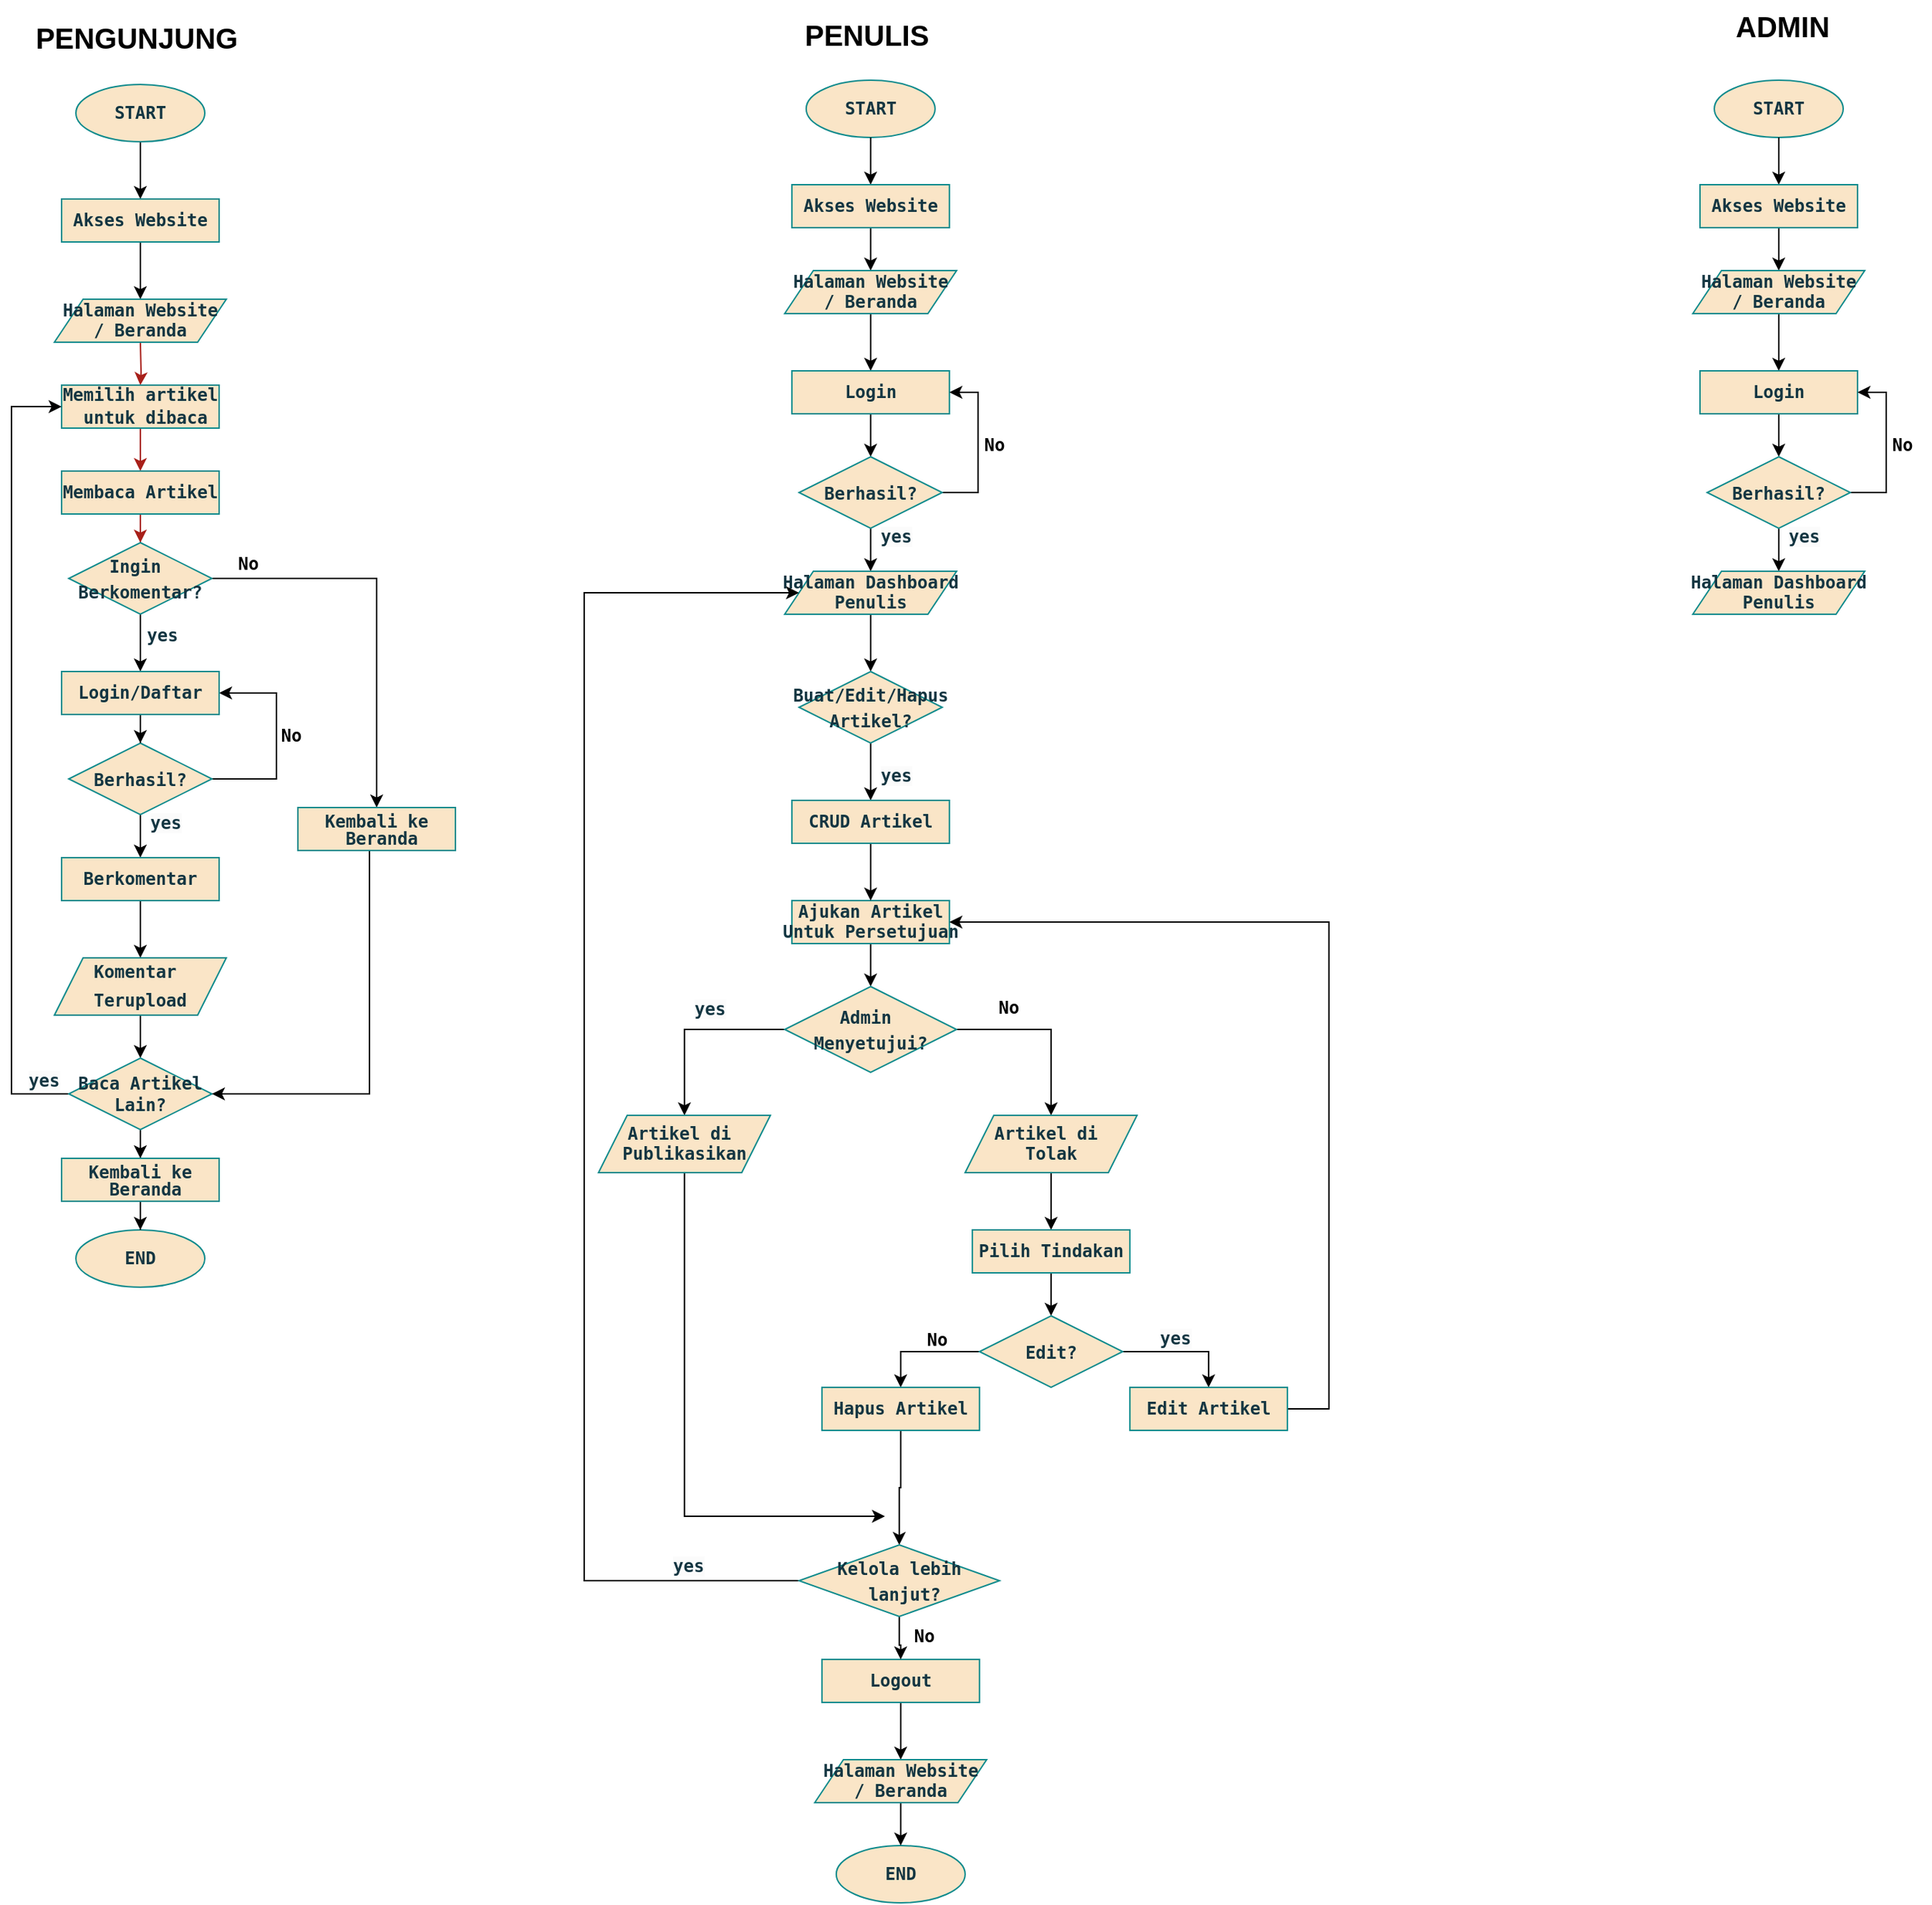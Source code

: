 <mxfile version="26.0.4">
  <diagram name="Page-1" id="eWWWpH5on5edJ62G0c14">
    <mxGraphModel dx="1776" dy="1107" grid="1" gridSize="10" guides="1" tooltips="1" connect="1" arrows="1" fold="1" page="1" pageScale="1" pageWidth="850" pageHeight="1100" math="0" shadow="0">
      <root>
        <mxCell id="0" />
        <mxCell id="1" parent="0" />
        <mxCell id="gGqT2XXP1atRA9AdMmcA-7" value="" style="edgeStyle=orthogonalEdgeStyle;rounded=0;orthogonalLoop=1;jettySize=auto;html=1;" edge="1" parent="1" source="pvTX2jdTMcVyU1b2pJgX-1" target="gGqT2XXP1atRA9AdMmcA-6">
          <mxGeometry relative="1" as="geometry" />
        </mxCell>
        <mxCell id="pvTX2jdTMcVyU1b2pJgX-1" value="&lt;pre&gt;START&lt;/pre&gt;" style="ellipse;whiteSpace=wrap;html=1;labelBackgroundColor=none;fillColor=#FAE5C7;strokeColor=#0F8B8D;fontColor=#143642;fontStyle=1" parent="1" vertex="1">
          <mxGeometry x="85" y="70" width="90" height="40" as="geometry" />
        </mxCell>
        <mxCell id="pvTX2jdTMcVyU1b2pJgX-5" value="" style="edgeStyle=orthogonalEdgeStyle;rounded=0;orthogonalLoop=1;jettySize=auto;html=1;labelBackgroundColor=none;strokeColor=#A8201A;fontColor=default;fontStyle=1" parent="1" target="pvTX2jdTMcVyU1b2pJgX-4" edge="1">
          <mxGeometry relative="1" as="geometry">
            <mxPoint x="130" y="250" as="sourcePoint" />
          </mxGeometry>
        </mxCell>
        <mxCell id="pvTX2jdTMcVyU1b2pJgX-9" value="" style="edgeStyle=orthogonalEdgeStyle;rounded=0;orthogonalLoop=1;jettySize=auto;html=1;strokeColor=#A8201A;fontColor=default;fillColor=#FAE5C7;labelBackgroundColor=none;fontStyle=1" parent="1" source="pvTX2jdTMcVyU1b2pJgX-4" target="pvTX2jdTMcVyU1b2pJgX-8" edge="1">
          <mxGeometry relative="1" as="geometry" />
        </mxCell>
        <mxCell id="pvTX2jdTMcVyU1b2pJgX-4" value="&lt;pre style=&quot;line-height: 30%;&quot;&gt;Memilih artikel&lt;/pre&gt;&lt;pre style=&quot;line-height: 30%;&quot;&gt; untuk dibaca&lt;/pre&gt;" style="whiteSpace=wrap;html=1;labelBackgroundColor=none;fillColor=#FAE5C7;strokeColor=#0F8B8D;fontColor=#143642;fontStyle=1" parent="1" vertex="1">
          <mxGeometry x="75" y="280" width="110" height="30" as="geometry" />
        </mxCell>
        <mxCell id="pvTX2jdTMcVyU1b2pJgX-15" value="" style="edgeStyle=orthogonalEdgeStyle;rounded=0;orthogonalLoop=1;jettySize=auto;html=1;strokeColor=#A8201A;fontColor=default;fillColor=#FAE5C7;labelBackgroundColor=none;fontStyle=1" parent="1" source="pvTX2jdTMcVyU1b2pJgX-8" target="pvTX2jdTMcVyU1b2pJgX-14" edge="1">
          <mxGeometry relative="1" as="geometry" />
        </mxCell>
        <mxCell id="pvTX2jdTMcVyU1b2pJgX-8" value="&lt;pre&gt;Membaca Artikel&lt;/pre&gt;" style="whiteSpace=wrap;html=1;fillColor=#FAE5C7;strokeColor=#0F8B8D;fontColor=#143642;labelBackgroundColor=none;fontStyle=1" parent="1" vertex="1">
          <mxGeometry x="75" y="340" width="110" height="30" as="geometry" />
        </mxCell>
        <mxCell id="gGqT2XXP1atRA9AdMmcA-14" value="" style="edgeStyle=orthogonalEdgeStyle;rounded=0;orthogonalLoop=1;jettySize=auto;html=1;" edge="1" parent="1" source="pvTX2jdTMcVyU1b2pJgX-14" target="gGqT2XXP1atRA9AdMmcA-13">
          <mxGeometry relative="1" as="geometry" />
        </mxCell>
        <mxCell id="gGqT2XXP1atRA9AdMmcA-17" value="" style="edgeStyle=orthogonalEdgeStyle;rounded=0;orthogonalLoop=1;jettySize=auto;html=1;entryX=0.5;entryY=0;entryDx=0;entryDy=0;" edge="1" parent="1" source="pvTX2jdTMcVyU1b2pJgX-14" target="gGqT2XXP1atRA9AdMmcA-44">
          <mxGeometry relative="1" as="geometry">
            <mxPoint x="290" y="570" as="targetPoint" />
          </mxGeometry>
        </mxCell>
        <mxCell id="pvTX2jdTMcVyU1b2pJgX-14" value="&lt;pre style=&quot;line-height: 50%;&quot;&gt;Ingin &lt;/pre&gt;&lt;pre style=&quot;line-height: 50%;&quot;&gt;Berkomentar?&lt;/pre&gt;" style="rhombus;whiteSpace=wrap;html=1;fillColor=#FAE5C7;strokeColor=#0F8B8D;fontColor=#143642;labelBackgroundColor=none;fontStyle=1" parent="1" vertex="1">
          <mxGeometry x="80" y="390" width="100" height="50" as="geometry" />
        </mxCell>
        <mxCell id="pvTX2jdTMcVyU1b2pJgX-18" value="&lt;pre&gt;yes&lt;/pre&gt;" style="text;html=1;align=center;verticalAlign=middle;resizable=0;points=[];autosize=1;strokeColor=none;fillColor=none;fontColor=#143642;labelBackgroundColor=none;fontStyle=1" parent="1" vertex="1">
          <mxGeometry x="125" y="430" width="40" height="50" as="geometry" />
        </mxCell>
        <mxCell id="gGqT2XXP1atRA9AdMmcA-21" value="" style="edgeStyle=orthogonalEdgeStyle;rounded=0;orthogonalLoop=1;jettySize=auto;html=1;entryX=0.5;entryY=0;entryDx=0;entryDy=0;" edge="1" parent="1" source="gGqT2XXP1atRA9AdMmcA-4" target="gGqT2XXP1atRA9AdMmcA-22">
          <mxGeometry relative="1" as="geometry">
            <mxPoint x="130" y="610" as="targetPoint" />
          </mxGeometry>
        </mxCell>
        <mxCell id="gGqT2XXP1atRA9AdMmcA-24" value="" style="edgeStyle=orthogonalEdgeStyle;rounded=0;orthogonalLoop=1;jettySize=auto;html=1;entryX=1;entryY=0.5;entryDx=0;entryDy=0;" edge="1" parent="1" source="gGqT2XXP1atRA9AdMmcA-4" target="gGqT2XXP1atRA9AdMmcA-13">
          <mxGeometry relative="1" as="geometry">
            <mxPoint x="235" y="555" as="targetPoint" />
            <Array as="points">
              <mxPoint x="225" y="555" />
              <mxPoint x="225" y="495" />
            </Array>
          </mxGeometry>
        </mxCell>
        <mxCell id="gGqT2XXP1atRA9AdMmcA-4" value="&lt;pre style=&quot;line-height: 50%;&quot;&gt;Berhasil?&lt;/pre&gt;" style="rhombus;whiteSpace=wrap;html=1;fillColor=#FAE5C7;strokeColor=#0F8B8D;fontColor=#143642;labelBackgroundColor=none;fontStyle=1" vertex="1" parent="1">
          <mxGeometry x="80" y="530" width="100" height="50" as="geometry" />
        </mxCell>
        <mxCell id="gGqT2XXP1atRA9AdMmcA-11" value="" style="edgeStyle=orthogonalEdgeStyle;rounded=0;orthogonalLoop=1;jettySize=auto;html=1;" edge="1" parent="1" source="gGqT2XXP1atRA9AdMmcA-6" target="gGqT2XXP1atRA9AdMmcA-10">
          <mxGeometry relative="1" as="geometry" />
        </mxCell>
        <mxCell id="gGqT2XXP1atRA9AdMmcA-6" value="&lt;pre&gt;Akses Website&lt;/pre&gt;" style="whiteSpace=wrap;html=1;labelBackgroundColor=none;fillColor=#FAE5C7;strokeColor=#0F8B8D;fontColor=#143642;fontStyle=1" vertex="1" parent="1">
          <mxGeometry x="75" y="150" width="110" height="30" as="geometry" />
        </mxCell>
        <mxCell id="gGqT2XXP1atRA9AdMmcA-10" value="&lt;pre style=&quot;line-height: 10%;&quot;&gt;Halaman Website&lt;/pre&gt;&lt;pre style=&quot;line-height: 10%;&quot;&gt;/ Beranda&lt;/pre&gt;" style="shape=parallelogram;perimeter=parallelogramPerimeter;whiteSpace=wrap;html=1;fixedSize=1;fillColor=#FAE5C7;strokeColor=#0F8B8D;fontColor=#143642;labelBackgroundColor=none;fontStyle=1;" vertex="1" parent="1">
          <mxGeometry x="70" y="220" width="120" height="30" as="geometry" />
        </mxCell>
        <mxCell id="gGqT2XXP1atRA9AdMmcA-15" value="" style="edgeStyle=orthogonalEdgeStyle;rounded=0;orthogonalLoop=1;jettySize=auto;html=1;" edge="1" parent="1" source="gGqT2XXP1atRA9AdMmcA-13" target="gGqT2XXP1atRA9AdMmcA-4">
          <mxGeometry relative="1" as="geometry" />
        </mxCell>
        <mxCell id="gGqT2XXP1atRA9AdMmcA-13" value="&lt;pre&gt;Login/Daftar&lt;/pre&gt;" style="whiteSpace=wrap;html=1;fillColor=#FAE5C7;strokeColor=#0F8B8D;fontColor=#143642;labelBackgroundColor=none;fontStyle=1" vertex="1" parent="1">
          <mxGeometry x="75" y="480" width="110" height="30" as="geometry" />
        </mxCell>
        <mxCell id="gGqT2XXP1atRA9AdMmcA-18" value="&lt;pre&gt;&lt;b&gt;No&lt;/b&gt;&lt;/pre&gt;" style="text;html=1;align=center;verticalAlign=middle;resizable=0;points=[];autosize=1;strokeColor=none;fillColor=none;" vertex="1" parent="1">
          <mxGeometry x="185" y="380" width="40" height="50" as="geometry" />
        </mxCell>
        <mxCell id="gGqT2XXP1atRA9AdMmcA-28" value="" style="edgeStyle=orthogonalEdgeStyle;rounded=0;orthogonalLoop=1;jettySize=auto;html=1;" edge="1" parent="1" source="gGqT2XXP1atRA9AdMmcA-22" target="gGqT2XXP1atRA9AdMmcA-27">
          <mxGeometry relative="1" as="geometry" />
        </mxCell>
        <mxCell id="gGqT2XXP1atRA9AdMmcA-22" value="&lt;pre&gt;Berkomentar&lt;/pre&gt;" style="whiteSpace=wrap;html=1;fillColor=#FAE5C7;strokeColor=#0F8B8D;fontColor=#143642;labelBackgroundColor=none;fontStyle=1" vertex="1" parent="1">
          <mxGeometry x="75" y="610" width="110" height="30" as="geometry" />
        </mxCell>
        <mxCell id="gGqT2XXP1atRA9AdMmcA-25" value="&lt;pre&gt;&lt;b&gt;No&lt;/b&gt;&lt;/pre&gt;" style="text;html=1;align=center;verticalAlign=middle;resizable=0;points=[];autosize=1;strokeColor=none;fillColor=none;" vertex="1" parent="1">
          <mxGeometry x="215" y="500" width="40" height="50" as="geometry" />
        </mxCell>
        <mxCell id="gGqT2XXP1atRA9AdMmcA-26" value="&lt;pre style=&quot;forced-color-adjust: none; color: rgb(20, 54, 66); font-size: 12px; font-style: normal; font-variant-ligatures: normal; font-variant-caps: normal; font-weight: 700; letter-spacing: normal; orphans: 2; text-align: center; text-indent: 0px; text-transform: none; widows: 2; word-spacing: 0px; -webkit-text-stroke-width: 0px; background-color: rgb(251, 251, 251); text-decoration-thickness: initial; text-decoration-style: initial; text-decoration-color: initial;&quot;&gt;yes&lt;/pre&gt;" style="text;whiteSpace=wrap;html=1;" vertex="1" parent="1">
          <mxGeometry x="135" y="560" width="50" height="60" as="geometry" />
        </mxCell>
        <mxCell id="gGqT2XXP1atRA9AdMmcA-30" value="" style="edgeStyle=orthogonalEdgeStyle;rounded=0;orthogonalLoop=1;jettySize=auto;html=1;" edge="1" parent="1" source="gGqT2XXP1atRA9AdMmcA-27" target="gGqT2XXP1atRA9AdMmcA-31">
          <mxGeometry relative="1" as="geometry">
            <mxPoint x="130" y="790" as="targetPoint" />
          </mxGeometry>
        </mxCell>
        <mxCell id="gGqT2XXP1atRA9AdMmcA-27" value="&lt;pre style=&quot;line-height: 60%;&quot;&gt;Komentar &lt;/pre&gt;&lt;pre style=&quot;line-height: 60%;&quot;&gt;Terupload&lt;/pre&gt;" style="shape=parallelogram;perimeter=parallelogramPerimeter;whiteSpace=wrap;html=1;fixedSize=1;fillColor=#FAE5C7;strokeColor=#0F8B8D;fontColor=#143642;labelBackgroundColor=none;fontStyle=1;" vertex="1" parent="1">
          <mxGeometry x="70" y="680" width="120" height="40" as="geometry" />
        </mxCell>
        <mxCell id="gGqT2XXP1atRA9AdMmcA-34" value="" style="edgeStyle=orthogonalEdgeStyle;rounded=0;orthogonalLoop=1;jettySize=auto;html=1;entryX=0;entryY=0.5;entryDx=0;entryDy=0;" edge="1" parent="1" source="gGqT2XXP1atRA9AdMmcA-31" target="pvTX2jdTMcVyU1b2pJgX-4">
          <mxGeometry relative="1" as="geometry">
            <mxPoint x="10" y="775" as="targetPoint" />
            <Array as="points">
              <mxPoint x="40" y="775" />
              <mxPoint x="40" y="295" />
            </Array>
          </mxGeometry>
        </mxCell>
        <mxCell id="gGqT2XXP1atRA9AdMmcA-48" value="" style="edgeStyle=orthogonalEdgeStyle;rounded=0;orthogonalLoop=1;jettySize=auto;html=1;" edge="1" parent="1" source="gGqT2XXP1atRA9AdMmcA-31" target="gGqT2XXP1atRA9AdMmcA-47">
          <mxGeometry relative="1" as="geometry" />
        </mxCell>
        <mxCell id="gGqT2XXP1atRA9AdMmcA-31" value="&lt;pre style=&quot;line-height: 20%;&quot;&gt;Baca Artikel&lt;/pre&gt;&lt;pre style=&quot;line-height: 20%;&quot;&gt;Lain?&lt;/pre&gt;" style="rhombus;whiteSpace=wrap;html=1;fillColor=#FAE5C7;strokeColor=#0F8B8D;fontColor=#143642;labelBackgroundColor=none;fontStyle=1" vertex="1" parent="1">
          <mxGeometry x="80" y="750" width="100" height="50" as="geometry" />
        </mxCell>
        <mxCell id="gGqT2XXP1atRA9AdMmcA-37" value="&lt;pre style=&quot;forced-color-adjust: none; color: rgb(20, 54, 66); font-size: 12px; font-style: normal; font-variant-ligatures: normal; font-variant-caps: normal; font-weight: 700; letter-spacing: normal; orphans: 2; text-align: center; text-indent: 0px; text-transform: none; widows: 2; word-spacing: 0px; -webkit-text-stroke-width: 0px; background-color: rgb(251, 251, 251); text-decoration-thickness: initial; text-decoration-style: initial; text-decoration-color: initial;&quot;&gt;yes&lt;/pre&gt;" style="text;whiteSpace=wrap;html=1;" vertex="1" parent="1">
          <mxGeometry x="50" y="740" width="50" height="60" as="geometry" />
        </mxCell>
        <mxCell id="gGqT2XXP1atRA9AdMmcA-42" value="" style="edgeStyle=orthogonalEdgeStyle;rounded=0;orthogonalLoop=1;jettySize=auto;html=1;entryX=0.5;entryY=0;entryDx=0;entryDy=0;" edge="1" parent="1" target="gGqT2XXP1atRA9AdMmcA-43">
          <mxGeometry relative="1" as="geometry">
            <mxPoint x="130" y="870" as="sourcePoint" />
            <mxPoint x="130" y="910" as="targetPoint" />
          </mxGeometry>
        </mxCell>
        <mxCell id="gGqT2XXP1atRA9AdMmcA-43" value="&lt;pre&gt;END&lt;/pre&gt;" style="ellipse;whiteSpace=wrap;html=1;labelBackgroundColor=none;fillColor=#FAE5C7;strokeColor=#0F8B8D;fontColor=#143642;fontStyle=1" vertex="1" parent="1">
          <mxGeometry x="85" y="870" width="90" height="40" as="geometry" />
        </mxCell>
        <mxCell id="gGqT2XXP1atRA9AdMmcA-46" value="" style="edgeStyle=orthogonalEdgeStyle;rounded=0;orthogonalLoop=1;jettySize=auto;html=1;entryX=1;entryY=0.5;entryDx=0;entryDy=0;" edge="1" parent="1" source="gGqT2XXP1atRA9AdMmcA-44" target="gGqT2XXP1atRA9AdMmcA-31">
          <mxGeometry relative="1" as="geometry">
            <mxPoint x="295" y="670" as="targetPoint" />
            <Array as="points">
              <mxPoint x="290" y="775" />
            </Array>
          </mxGeometry>
        </mxCell>
        <mxCell id="gGqT2XXP1atRA9AdMmcA-44" value="&lt;pre style=&quot;line-height: 0%;&quot;&gt;Kembali ke&lt;/pre&gt;&lt;pre style=&quot;line-height: 0%;&quot;&gt; Beranda&lt;/pre&gt;" style="whiteSpace=wrap;html=1;fillColor=#FAE5C7;strokeColor=#0F8B8D;fontColor=#143642;labelBackgroundColor=none;fontStyle=1" vertex="1" parent="1">
          <mxGeometry x="240" y="575" width="110" height="30" as="geometry" />
        </mxCell>
        <mxCell id="gGqT2XXP1atRA9AdMmcA-49" value="" style="edgeStyle=orthogonalEdgeStyle;rounded=0;orthogonalLoop=1;jettySize=auto;html=1;" edge="1" parent="1" source="gGqT2XXP1atRA9AdMmcA-47" target="gGqT2XXP1atRA9AdMmcA-43">
          <mxGeometry relative="1" as="geometry" />
        </mxCell>
        <mxCell id="gGqT2XXP1atRA9AdMmcA-47" value="&lt;pre style=&quot;line-height: 0%;&quot;&gt;Kembali ke&lt;/pre&gt;&lt;pre style=&quot;line-height: 0%;&quot;&gt; Beranda&lt;/pre&gt;" style="whiteSpace=wrap;html=1;fillColor=#FAE5C7;strokeColor=#0F8B8D;fontColor=#143642;labelBackgroundColor=none;fontStyle=1" vertex="1" parent="1">
          <mxGeometry x="75" y="820" width="110" height="30" as="geometry" />
        </mxCell>
        <mxCell id="gGqT2XXP1atRA9AdMmcA-50" value="&lt;b&gt;&lt;font style=&quot;font-size: 20px;&quot;&gt;PENGUNJUNG&lt;/font&gt;&lt;/b&gt;" style="text;html=1;align=center;verticalAlign=middle;resizable=0;points=[];autosize=1;strokeColor=none;fillColor=none;" vertex="1" parent="1">
          <mxGeometry x="47" y="17" width="160" height="40" as="geometry" />
        </mxCell>
        <mxCell id="gGqT2XXP1atRA9AdMmcA-51" value="&lt;div style=&quot;text-align: center;&quot;&gt;&lt;span style=&quot;background-color: transparent; color: light-dark(rgb(0, 0, 0), rgb(255, 255, 255)); font-size: 20px; text-wrap: nowrap;&quot;&gt;&lt;b&gt;PENULIS&lt;/b&gt;&lt;/span&gt;&lt;/div&gt;" style="text;whiteSpace=wrap;html=1;" vertex="1" parent="1">
          <mxGeometry x="591.91" y="17" width="100" height="50" as="geometry" />
        </mxCell>
        <mxCell id="gGqT2XXP1atRA9AdMmcA-57" value="" style="edgeStyle=orthogonalEdgeStyle;rounded=0;orthogonalLoop=1;jettySize=auto;html=1;" edge="1" parent="1" source="gGqT2XXP1atRA9AdMmcA-54" target="gGqT2XXP1atRA9AdMmcA-55">
          <mxGeometry relative="1" as="geometry" />
        </mxCell>
        <mxCell id="gGqT2XXP1atRA9AdMmcA-52" value="&lt;pre&gt;START&lt;/pre&gt;" style="ellipse;whiteSpace=wrap;html=1;labelBackgroundColor=none;fillColor=#FAE5C7;strokeColor=#0F8B8D;fontColor=#143642;fontStyle=1" vertex="1" parent="1">
          <mxGeometry x="594.91" y="67" width="90" height="40" as="geometry" />
        </mxCell>
        <mxCell id="gGqT2XXP1atRA9AdMmcA-58" value="" style="edgeStyle=orthogonalEdgeStyle;rounded=0;orthogonalLoop=1;jettySize=auto;html=1;" edge="1" parent="1" source="gGqT2XXP1atRA9AdMmcA-55" target="gGqT2XXP1atRA9AdMmcA-56">
          <mxGeometry relative="1" as="geometry" />
        </mxCell>
        <mxCell id="gGqT2XXP1atRA9AdMmcA-55" value="&lt;pre style=&quot;line-height: 10%;&quot;&gt;Halaman Website&lt;/pre&gt;&lt;pre style=&quot;line-height: 10%;&quot;&gt;/ Beranda&lt;/pre&gt;" style="shape=parallelogram;perimeter=parallelogramPerimeter;whiteSpace=wrap;html=1;fixedSize=1;fillColor=#FAE5C7;strokeColor=#0F8B8D;fontColor=#143642;labelBackgroundColor=none;fontStyle=1;" vertex="1" parent="1">
          <mxGeometry x="579.91" y="200" width="120" height="30" as="geometry" />
        </mxCell>
        <mxCell id="gGqT2XXP1atRA9AdMmcA-61" value="" style="edgeStyle=orthogonalEdgeStyle;rounded=0;orthogonalLoop=1;jettySize=auto;html=1;" edge="1" parent="1" source="gGqT2XXP1atRA9AdMmcA-56" target="gGqT2XXP1atRA9AdMmcA-62">
          <mxGeometry relative="1" as="geometry">
            <mxPoint x="639.91" y="330" as="targetPoint" />
          </mxGeometry>
        </mxCell>
        <mxCell id="gGqT2XXP1atRA9AdMmcA-56" value="&lt;pre&gt;Login&lt;/pre&gt;" style="whiteSpace=wrap;html=1;labelBackgroundColor=none;fillColor=#FAE5C7;strokeColor=#0F8B8D;fontColor=#143642;fontStyle=1" vertex="1" parent="1">
          <mxGeometry x="584.91" y="270" width="110" height="30" as="geometry" />
        </mxCell>
        <mxCell id="gGqT2XXP1atRA9AdMmcA-59" value="" style="edgeStyle=orthogonalEdgeStyle;rounded=0;orthogonalLoop=1;jettySize=auto;html=1;" edge="1" parent="1" source="gGqT2XXP1atRA9AdMmcA-52" target="gGqT2XXP1atRA9AdMmcA-54">
          <mxGeometry relative="1" as="geometry">
            <mxPoint x="639.91" y="107" as="sourcePoint" />
            <mxPoint x="634.91" y="220" as="targetPoint" />
          </mxGeometry>
        </mxCell>
        <mxCell id="gGqT2XXP1atRA9AdMmcA-54" value="&lt;pre&gt;Akses Website&lt;/pre&gt;" style="whiteSpace=wrap;html=1;labelBackgroundColor=none;fillColor=#FAE5C7;strokeColor=#0F8B8D;fontColor=#143642;fontStyle=1" vertex="1" parent="1">
          <mxGeometry x="584.91" y="140" width="110" height="30" as="geometry" />
        </mxCell>
        <mxCell id="gGqT2XXP1atRA9AdMmcA-67" value="" style="edgeStyle=orthogonalEdgeStyle;rounded=0;orthogonalLoop=1;jettySize=auto;html=1;entryX=1;entryY=0.5;entryDx=0;entryDy=0;" edge="1" parent="1" source="gGqT2XXP1atRA9AdMmcA-62" target="gGqT2XXP1atRA9AdMmcA-56">
          <mxGeometry relative="1" as="geometry">
            <mxPoint x="759.91" y="355" as="targetPoint" />
            <Array as="points">
              <mxPoint x="714.91" y="355" />
              <mxPoint x="714.91" y="285" />
            </Array>
          </mxGeometry>
        </mxCell>
        <mxCell id="gGqT2XXP1atRA9AdMmcA-71" value="" style="edgeStyle=orthogonalEdgeStyle;rounded=0;orthogonalLoop=1;jettySize=auto;html=1;entryX=0.5;entryY=0;entryDx=0;entryDy=0;" edge="1" parent="1" source="gGqT2XXP1atRA9AdMmcA-62" target="gGqT2XXP1atRA9AdMmcA-73">
          <mxGeometry relative="1" as="geometry">
            <mxPoint x="639.91" y="410" as="targetPoint" />
          </mxGeometry>
        </mxCell>
        <mxCell id="gGqT2XXP1atRA9AdMmcA-62" value="&lt;pre style=&quot;line-height: 50%;&quot;&gt;Berhasil?&lt;/pre&gt;" style="rhombus;whiteSpace=wrap;html=1;fillColor=#FAE5C7;strokeColor=#0F8B8D;fontColor=#143642;labelBackgroundColor=none;fontStyle=1" vertex="1" parent="1">
          <mxGeometry x="589.91" y="330" width="100" height="50" as="geometry" />
        </mxCell>
        <mxCell id="gGqT2XXP1atRA9AdMmcA-65" value="&lt;pre&gt;&lt;b&gt;No&lt;/b&gt;&lt;/pre&gt;" style="text;html=1;align=center;verticalAlign=middle;resizable=0;points=[];autosize=1;strokeColor=none;fillColor=none;" vertex="1" parent="1">
          <mxGeometry x="705.91" y="297" width="40" height="50" as="geometry" />
        </mxCell>
        <mxCell id="gGqT2XXP1atRA9AdMmcA-75" value="" style="edgeStyle=orthogonalEdgeStyle;rounded=0;orthogonalLoop=1;jettySize=auto;html=1;entryX=0.5;entryY=0;entryDx=0;entryDy=0;" edge="1" parent="1" source="gGqT2XXP1atRA9AdMmcA-73" target="gGqT2XXP1atRA9AdMmcA-76">
          <mxGeometry relative="1" as="geometry">
            <mxPoint x="639.91" y="495" as="targetPoint" />
          </mxGeometry>
        </mxCell>
        <mxCell id="gGqT2XXP1atRA9AdMmcA-73" value="&lt;pre style=&quot;line-height: 10%;&quot;&gt;Halaman Dashboard&lt;/pre&gt;&lt;pre style=&quot;line-height: 10%;&quot;&gt;Penulis&lt;/pre&gt;" style="shape=parallelogram;perimeter=parallelogramPerimeter;whiteSpace=wrap;html=1;fixedSize=1;fillColor=#FAE5C7;strokeColor=#0F8B8D;fontColor=#143642;labelBackgroundColor=none;fontStyle=1;" vertex="1" parent="1">
          <mxGeometry x="579.91" y="410" width="120" height="30" as="geometry" />
        </mxCell>
        <mxCell id="gGqT2XXP1atRA9AdMmcA-108" value="" style="edgeStyle=orthogonalEdgeStyle;rounded=0;orthogonalLoop=1;jettySize=auto;html=1;" edge="1" parent="1" source="gGqT2XXP1atRA9AdMmcA-76" target="gGqT2XXP1atRA9AdMmcA-106">
          <mxGeometry relative="1" as="geometry" />
        </mxCell>
        <mxCell id="gGqT2XXP1atRA9AdMmcA-76" value="&lt;pre style=&quot;line-height: 50%;&quot;&gt;Buat/Edit/Hapus&lt;/pre&gt;&lt;pre style=&quot;line-height: 50%;&quot;&gt;Artikel?&lt;/pre&gt;" style="rhombus;whiteSpace=wrap;html=1;fillColor=#FAE5C7;strokeColor=#0F8B8D;fontColor=#143642;labelBackgroundColor=none;fontStyle=1" vertex="1" parent="1">
          <mxGeometry x="589.91" y="480" width="100" height="50" as="geometry" />
        </mxCell>
        <mxCell id="gGqT2XXP1atRA9AdMmcA-77" value="&lt;pre style=&quot;forced-color-adjust: none; color: rgb(20, 54, 66); font-size: 12px; font-style: normal; font-variant-ligatures: normal; font-variant-caps: normal; font-weight: 700; letter-spacing: normal; orphans: 2; text-align: center; text-indent: 0px; text-transform: none; widows: 2; word-spacing: 0px; -webkit-text-stroke-width: 0px; background-color: rgb(251, 251, 251); text-decoration-thickness: initial; text-decoration-style: initial; text-decoration-color: initial;&quot;&gt;&lt;br&gt;&lt;/pre&gt;" style="text;whiteSpace=wrap;html=1;" vertex="1" parent="1">
          <mxGeometry x="644.91" y="434" width="50" height="60" as="geometry" />
        </mxCell>
        <mxCell id="gGqT2XXP1atRA9AdMmcA-109" value="" style="edgeStyle=orthogonalEdgeStyle;rounded=0;orthogonalLoop=1;jettySize=auto;html=1;" edge="1" parent="1" source="gGqT2XXP1atRA9AdMmcA-81" target="gGqT2XXP1atRA9AdMmcA-98">
          <mxGeometry relative="1" as="geometry" />
        </mxCell>
        <mxCell id="gGqT2XXP1atRA9AdMmcA-81" value="&lt;pre style=&quot;line-height: 10%;&quot;&gt;Ajukan Artikel&lt;/pre&gt;&lt;pre style=&quot;line-height: 10%;&quot;&gt;Untuk Persetujuan&lt;/pre&gt;" style="whiteSpace=wrap;html=1;labelBackgroundColor=none;fillColor=#FAE5C7;strokeColor=#0F8B8D;fontColor=#143642;fontStyle=1" vertex="1" parent="1">
          <mxGeometry x="584.91" y="640" width="110" height="30" as="geometry" />
        </mxCell>
        <mxCell id="gGqT2XXP1atRA9AdMmcA-86" value="&lt;pre data-mx-given-colors=&quot;{&amp;quot;color&amp;quot;:&amp;quot;rgb(20, 54, 66)&amp;quot;,&amp;quot;background-color&amp;quot;:&amp;quot;rgb(251, 251, 251)&amp;quot;}&quot; style=&quot;forced-color-adjust: none; font-size: 12px; font-style: normal; font-variant-ligatures: normal; font-variant-caps: normal; letter-spacing: normal; orphans: 2; text-indent: 0px; text-transform: none; widows: 2; word-spacing: 0px; -webkit-text-stroke-width: 0px; text-decoration-thickness: initial; text-decoration-style: initial; text-decoration-color: initial; color: light-dark(rgb(20, 54, 66), rgb(173, 202, 213)); font-weight: 700; text-align: center; background-color: light-dark(rgb(251, 251, 251), rgb(21, 21, 21));&quot;&gt;yes&lt;/pre&gt;" style="text;whiteSpace=wrap;html=1;" vertex="1" parent="1">
          <mxGeometry x="644.91" y="360" width="50" height="60" as="geometry" />
        </mxCell>
        <mxCell id="gGqT2XXP1atRA9AdMmcA-87" value="&lt;pre data-mx-given-colors=&quot;{&amp;quot;color&amp;quot;:&amp;quot;rgb(20, 54, 66)&amp;quot;,&amp;quot;background-color&amp;quot;:&amp;quot;rgb(251, 251, 251)&amp;quot;}&quot; style=&quot;forced-color-adjust: none; font-size: 12px; font-style: normal; font-variant-ligatures: normal; font-variant-caps: normal; letter-spacing: normal; orphans: 2; text-indent: 0px; text-transform: none; widows: 2; word-spacing: 0px; -webkit-text-stroke-width: 0px; text-decoration-thickness: initial; text-decoration-style: initial; text-decoration-color: initial; color: light-dark(rgb(20, 54, 66), rgb(173, 202, 213)); font-weight: 700; text-align: center; background-color: light-dark(rgb(251, 251, 251), rgb(21, 21, 21));&quot;&gt;yes&lt;/pre&gt;" style="text;whiteSpace=wrap;html=1;" vertex="1" parent="1">
          <mxGeometry x="644.91" y="527" width="50" height="60" as="geometry" />
        </mxCell>
        <mxCell id="gGqT2XXP1atRA9AdMmcA-88" value="&lt;pre&gt;END&lt;/pre&gt;" style="ellipse;whiteSpace=wrap;html=1;labelBackgroundColor=none;fillColor=#FAE5C7;strokeColor=#0F8B8D;fontColor=#143642;fontStyle=1" vertex="1" parent="1">
          <mxGeometry x="615.91" y="1300" width="90" height="40" as="geometry" />
        </mxCell>
        <mxCell id="gGqT2XXP1atRA9AdMmcA-92" value="" style="edgeStyle=orthogonalEdgeStyle;rounded=0;orthogonalLoop=1;jettySize=auto;html=1;" edge="1" parent="1" source="gGqT2XXP1atRA9AdMmcA-89" target="gGqT2XXP1atRA9AdMmcA-90">
          <mxGeometry relative="1" as="geometry" />
        </mxCell>
        <mxCell id="gGqT2XXP1atRA9AdMmcA-89" value="&lt;pre style=&quot;line-height: 10%;&quot;&gt;Logout&lt;/pre&gt;" style="whiteSpace=wrap;html=1;labelBackgroundColor=none;fillColor=#FAE5C7;strokeColor=#0F8B8D;fontColor=#143642;fontStyle=1" vertex="1" parent="1">
          <mxGeometry x="605.91" y="1170" width="110" height="30" as="geometry" />
        </mxCell>
        <mxCell id="gGqT2XXP1atRA9AdMmcA-93" value="" style="edgeStyle=orthogonalEdgeStyle;rounded=0;orthogonalLoop=1;jettySize=auto;html=1;" edge="1" parent="1" source="gGqT2XXP1atRA9AdMmcA-90" target="gGqT2XXP1atRA9AdMmcA-88">
          <mxGeometry relative="1" as="geometry" />
        </mxCell>
        <mxCell id="gGqT2XXP1atRA9AdMmcA-90" value="&lt;pre style=&quot;line-height: 10%;&quot;&gt;Halaman Website&lt;/pre&gt;&lt;pre style=&quot;line-height: 10%;&quot;&gt;/ Beranda&lt;/pre&gt;" style="shape=parallelogram;perimeter=parallelogramPerimeter;whiteSpace=wrap;html=1;fixedSize=1;fillColor=#FAE5C7;strokeColor=#0F8B8D;fontColor=#143642;labelBackgroundColor=none;fontStyle=1;" vertex="1" parent="1">
          <mxGeometry x="600.91" y="1240" width="120" height="30" as="geometry" />
        </mxCell>
        <mxCell id="gGqT2XXP1atRA9AdMmcA-118" value="" style="edgeStyle=orthogonalEdgeStyle;rounded=0;orthogonalLoop=1;jettySize=auto;html=1;entryX=0.5;entryY=0;entryDx=0;entryDy=0;" edge="1" parent="1" source="gGqT2XXP1atRA9AdMmcA-98" target="gGqT2XXP1atRA9AdMmcA-121">
          <mxGeometry relative="1" as="geometry">
            <mxPoint x="504.969" y="840" as="targetPoint" />
          </mxGeometry>
        </mxCell>
        <mxCell id="gGqT2XXP1atRA9AdMmcA-124" value="" style="edgeStyle=orthogonalEdgeStyle;rounded=0;orthogonalLoop=1;jettySize=auto;html=1;entryX=0.5;entryY=0;entryDx=0;entryDy=0;" edge="1" parent="1" source="gGqT2XXP1atRA9AdMmcA-98" target="gGqT2XXP1atRA9AdMmcA-125">
          <mxGeometry relative="1" as="geometry">
            <mxPoint x="751.91" y="770" as="targetPoint" />
            <Array as="points">
              <mxPoint x="765.91" y="730" />
            </Array>
          </mxGeometry>
        </mxCell>
        <mxCell id="gGqT2XXP1atRA9AdMmcA-98" value="&lt;pre style=&quot;line-height: 50%;&quot;&gt;Admin &lt;/pre&gt;&lt;pre style=&quot;line-height: 50%;&quot;&gt;Menyetujui?&lt;/pre&gt;" style="rhombus;whiteSpace=wrap;html=1;fillColor=#FAE5C7;strokeColor=#0F8B8D;fontColor=#143642;labelBackgroundColor=none;fontStyle=1" vertex="1" parent="1">
          <mxGeometry x="579.91" y="700" width="120" height="60" as="geometry" />
        </mxCell>
        <mxCell id="gGqT2XXP1atRA9AdMmcA-107" value="" style="edgeStyle=orthogonalEdgeStyle;rounded=0;orthogonalLoop=1;jettySize=auto;html=1;" edge="1" parent="1" source="gGqT2XXP1atRA9AdMmcA-106" target="gGqT2XXP1atRA9AdMmcA-81">
          <mxGeometry relative="1" as="geometry" />
        </mxCell>
        <mxCell id="gGqT2XXP1atRA9AdMmcA-106" value="&lt;pre style=&quot;line-height: 10%;&quot;&gt;CRUD Artikel&lt;/pre&gt;" style="whiteSpace=wrap;html=1;labelBackgroundColor=none;fillColor=#FAE5C7;strokeColor=#0F8B8D;fontColor=#143642;fontStyle=1" vertex="1" parent="1">
          <mxGeometry x="584.91" y="570" width="110" height="30" as="geometry" />
        </mxCell>
        <mxCell id="gGqT2XXP1atRA9AdMmcA-147" style="edgeStyle=orthogonalEdgeStyle;rounded=0;orthogonalLoop=1;jettySize=auto;html=1;" edge="1" parent="1" source="gGqT2XXP1atRA9AdMmcA-121">
          <mxGeometry relative="1" as="geometry">
            <mxPoint x="649.91" y="1070" as="targetPoint" />
            <Array as="points">
              <mxPoint x="509.91" y="1070" />
              <mxPoint x="605.91" y="1070" />
            </Array>
          </mxGeometry>
        </mxCell>
        <mxCell id="gGqT2XXP1atRA9AdMmcA-121" value="&lt;pre style=&quot;line-height: 10%;&quot;&gt;Artikel di &lt;/pre&gt;&lt;pre style=&quot;line-height: 10%;&quot;&gt;Publikasikan&lt;/pre&gt;" style="shape=parallelogram;perimeter=parallelogramPerimeter;whiteSpace=wrap;html=1;fixedSize=1;fillColor=#FAE5C7;strokeColor=#0F8B8D;fontColor=#143642;labelBackgroundColor=none;fontStyle=1;" vertex="1" parent="1">
          <mxGeometry x="449.91" y="790" width="120" height="40" as="geometry" />
        </mxCell>
        <mxCell id="gGqT2XXP1atRA9AdMmcA-128" value="" style="edgeStyle=orthogonalEdgeStyle;rounded=0;orthogonalLoop=1;jettySize=auto;html=1;" edge="1" parent="1" source="gGqT2XXP1atRA9AdMmcA-125" target="gGqT2XXP1atRA9AdMmcA-127">
          <mxGeometry relative="1" as="geometry" />
        </mxCell>
        <mxCell id="gGqT2XXP1atRA9AdMmcA-125" value="&lt;pre style=&quot;line-height: 10%;&quot;&gt;Artikel di &lt;/pre&gt;&lt;pre style=&quot;line-height: 10%;&quot;&gt;Tolak&lt;/pre&gt;" style="shape=parallelogram;perimeter=parallelogramPerimeter;whiteSpace=wrap;html=1;fixedSize=1;fillColor=#FAE5C7;strokeColor=#0F8B8D;fontColor=#143642;labelBackgroundColor=none;fontStyle=1;" vertex="1" parent="1">
          <mxGeometry x="705.91" y="790" width="120" height="40" as="geometry" />
        </mxCell>
        <mxCell id="gGqT2XXP1atRA9AdMmcA-130" value="" style="edgeStyle=orthogonalEdgeStyle;rounded=0;orthogonalLoop=1;jettySize=auto;html=1;entryX=0.5;entryY=0;entryDx=0;entryDy=0;" edge="1" parent="1" source="gGqT2XXP1atRA9AdMmcA-127" target="gGqT2XXP1atRA9AdMmcA-131">
          <mxGeometry relative="1" as="geometry">
            <mxPoint x="765.91" y="955" as="targetPoint" />
          </mxGeometry>
        </mxCell>
        <mxCell id="gGqT2XXP1atRA9AdMmcA-127" value="&lt;pre style=&quot;line-height: 10%;&quot;&gt;Pilih Tindakan&lt;/pre&gt;" style="whiteSpace=wrap;html=1;labelBackgroundColor=none;fillColor=#FAE5C7;strokeColor=#0F8B8D;fontColor=#143642;fontStyle=1" vertex="1" parent="1">
          <mxGeometry x="710.91" y="870" width="110" height="30" as="geometry" />
        </mxCell>
        <mxCell id="gGqT2XXP1atRA9AdMmcA-139" value="" style="edgeStyle=orthogonalEdgeStyle;rounded=0;orthogonalLoop=1;jettySize=auto;html=1;" edge="1" parent="1" source="gGqT2XXP1atRA9AdMmcA-131" target="gGqT2XXP1atRA9AdMmcA-138">
          <mxGeometry relative="1" as="geometry">
            <Array as="points">
              <mxPoint x="660.91" y="955" />
            </Array>
          </mxGeometry>
        </mxCell>
        <mxCell id="gGqT2XXP1atRA9AdMmcA-141" value="" style="edgeStyle=orthogonalEdgeStyle;rounded=0;orthogonalLoop=1;jettySize=auto;html=1;exitX=1;exitY=0.5;exitDx=0;exitDy=0;" edge="1" parent="1" source="gGqT2XXP1atRA9AdMmcA-131" target="gGqT2XXP1atRA9AdMmcA-140">
          <mxGeometry relative="1" as="geometry">
            <Array as="points">
              <mxPoint x="875.91" y="955" />
            </Array>
          </mxGeometry>
        </mxCell>
        <mxCell id="gGqT2XXP1atRA9AdMmcA-131" value="&lt;pre style=&quot;line-height: 50%;&quot;&gt;Edit?&lt;/pre&gt;" style="rhombus;whiteSpace=wrap;html=1;fillColor=#FAE5C7;strokeColor=#0F8B8D;fontColor=#143642;labelBackgroundColor=none;fontStyle=1" vertex="1" parent="1">
          <mxGeometry x="715.91" y="930" width="100" height="50" as="geometry" />
        </mxCell>
        <mxCell id="gGqT2XXP1atRA9AdMmcA-132" value="&lt;pre data-mx-given-colors=&quot;{&amp;quot;color&amp;quot;:&amp;quot;rgb(20, 54, 66)&amp;quot;,&amp;quot;background-color&amp;quot;:&amp;quot;rgb(251, 251, 251)&amp;quot;}&quot; style=&quot;forced-color-adjust: none; font-size: 12px; font-style: normal; font-variant-ligatures: normal; font-variant-caps: normal; letter-spacing: normal; orphans: 2; text-indent: 0px; text-transform: none; widows: 2; word-spacing: 0px; -webkit-text-stroke-width: 0px; text-decoration-thickness: initial; text-decoration-style: initial; text-decoration-color: initial; color: light-dark(rgb(20, 54, 66), rgb(173, 202, 213)); font-weight: 700; text-align: center; background-color: light-dark(rgb(251, 251, 251), rgb(21, 21, 21));&quot;&gt;yes&lt;/pre&gt;" style="text;whiteSpace=wrap;html=1;" vertex="1" parent="1">
          <mxGeometry x="514.91" y="690" width="50" height="60" as="geometry" />
        </mxCell>
        <mxCell id="gGqT2XXP1atRA9AdMmcA-133" value="&lt;pre&gt;&lt;b&gt;No&lt;/b&gt;&lt;/pre&gt;" style="text;html=1;align=center;verticalAlign=middle;resizable=0;points=[];autosize=1;strokeColor=none;fillColor=none;" vertex="1" parent="1">
          <mxGeometry x="715.91" y="690" width="40" height="50" as="geometry" />
        </mxCell>
        <mxCell id="gGqT2XXP1atRA9AdMmcA-134" value="&lt;pre data-mx-given-colors=&quot;{&amp;quot;color&amp;quot;:&amp;quot;rgb(20, 54, 66)&amp;quot;,&amp;quot;background-color&amp;quot;:&amp;quot;rgb(251, 251, 251)&amp;quot;}&quot; style=&quot;forced-color-adjust: none; font-size: 12px; font-style: normal; font-variant-ligatures: normal; font-variant-caps: normal; letter-spacing: normal; orphans: 2; text-indent: 0px; text-transform: none; widows: 2; word-spacing: 0px; -webkit-text-stroke-width: 0px; text-decoration-thickness: initial; text-decoration-style: initial; text-decoration-color: initial; color: light-dark(rgb(20, 54, 66), rgb(173, 202, 213)); font-weight: 700; text-align: center; background-color: light-dark(rgb(251, 251, 251), rgb(21, 21, 21));&quot;&gt;yes&lt;/pre&gt;" style="text;whiteSpace=wrap;html=1;" vertex="1" parent="1">
          <mxGeometry x="839.91" y="920" width="50" height="60" as="geometry" />
        </mxCell>
        <mxCell id="gGqT2XXP1atRA9AdMmcA-153" value="" style="edgeStyle=orthogonalEdgeStyle;rounded=0;orthogonalLoop=1;jettySize=auto;html=1;" edge="1" parent="1" source="gGqT2XXP1atRA9AdMmcA-138" target="gGqT2XXP1atRA9AdMmcA-150">
          <mxGeometry relative="1" as="geometry" />
        </mxCell>
        <mxCell id="gGqT2XXP1atRA9AdMmcA-138" value="&lt;pre style=&quot;line-height: 10%;&quot;&gt;Hapus Artikel&lt;/pre&gt;" style="whiteSpace=wrap;html=1;labelBackgroundColor=none;fillColor=#FAE5C7;strokeColor=#0F8B8D;fontColor=#143642;fontStyle=1" vertex="1" parent="1">
          <mxGeometry x="605.91" y="980" width="110" height="30" as="geometry" />
        </mxCell>
        <mxCell id="gGqT2XXP1atRA9AdMmcA-146" value="" style="edgeStyle=orthogonalEdgeStyle;rounded=0;orthogonalLoop=1;jettySize=auto;html=1;entryX=1;entryY=0.5;entryDx=0;entryDy=0;" edge="1" parent="1" source="gGqT2XXP1atRA9AdMmcA-140" target="gGqT2XXP1atRA9AdMmcA-81">
          <mxGeometry relative="1" as="geometry">
            <mxPoint x="1005.91" y="995" as="targetPoint" />
            <Array as="points">
              <mxPoint x="959.91" y="995" />
              <mxPoint x="959.91" y="655" />
            </Array>
          </mxGeometry>
        </mxCell>
        <mxCell id="gGqT2XXP1atRA9AdMmcA-140" value="&lt;pre style=&quot;line-height: 10%;&quot;&gt;Edit Artikel&lt;/pre&gt;" style="whiteSpace=wrap;html=1;labelBackgroundColor=none;fillColor=#FAE5C7;strokeColor=#0F8B8D;fontColor=#143642;fontStyle=1" vertex="1" parent="1">
          <mxGeometry x="820.91" y="980" width="110" height="30" as="geometry" />
        </mxCell>
        <mxCell id="gGqT2XXP1atRA9AdMmcA-142" value="&lt;pre&gt;&lt;b&gt;No&lt;/b&gt;&lt;/pre&gt;" style="text;html=1;align=center;verticalAlign=middle;resizable=0;points=[];autosize=1;strokeColor=none;fillColor=none;" vertex="1" parent="1">
          <mxGeometry x="665.91" y="922" width="40" height="50" as="geometry" />
        </mxCell>
        <mxCell id="gGqT2XXP1atRA9AdMmcA-151" value="" style="edgeStyle=orthogonalEdgeStyle;rounded=0;orthogonalLoop=1;jettySize=auto;html=1;" edge="1" parent="1" source="gGqT2XXP1atRA9AdMmcA-150" target="gGqT2XXP1atRA9AdMmcA-89">
          <mxGeometry relative="1" as="geometry" />
        </mxCell>
        <mxCell id="gGqT2XXP1atRA9AdMmcA-157" value="" style="edgeStyle=orthogonalEdgeStyle;rounded=0;orthogonalLoop=1;jettySize=auto;html=1;entryX=0;entryY=0.5;entryDx=0;entryDy=0;exitX=0;exitY=0.5;exitDx=0;exitDy=0;" edge="1" parent="1" source="gGqT2XXP1atRA9AdMmcA-150" target="gGqT2XXP1atRA9AdMmcA-73">
          <mxGeometry relative="1" as="geometry">
            <mxPoint x="519.91" y="1160" as="sourcePoint" />
            <mxPoint x="499.91" y="1115" as="targetPoint" />
            <Array as="points">
              <mxPoint x="439.91" y="1115" />
              <mxPoint x="439.91" y="425" />
            </Array>
          </mxGeometry>
        </mxCell>
        <mxCell id="gGqT2XXP1atRA9AdMmcA-150" value="&lt;pre style=&quot;line-height: 50%;&quot;&gt;Kelola lebih&lt;/pre&gt;&lt;pre style=&quot;line-height: 50%;&quot;&gt; lanjut?&lt;/pre&gt;" style="rhombus;whiteSpace=wrap;html=1;fillColor=#FAE5C7;strokeColor=#0F8B8D;fontColor=#143642;labelBackgroundColor=none;fontStyle=1" vertex="1" parent="1">
          <mxGeometry x="589.91" y="1090" width="140" height="50" as="geometry" />
        </mxCell>
        <mxCell id="gGqT2XXP1atRA9AdMmcA-163" value="&lt;pre data-mx-given-colors=&quot;{&amp;quot;color&amp;quot;:&amp;quot;rgb(20, 54, 66)&amp;quot;,&amp;quot;background-color&amp;quot;:&amp;quot;rgb(251, 251, 251)&amp;quot;}&quot; style=&quot;forced-color-adjust: none; font-size: 12px; font-style: normal; font-variant-ligatures: normal; font-variant-caps: normal; letter-spacing: normal; orphans: 2; text-indent: 0px; text-transform: none; widows: 2; word-spacing: 0px; -webkit-text-stroke-width: 0px; text-decoration-thickness: initial; text-decoration-style: initial; text-decoration-color: initial; color: light-dark(rgb(20, 54, 66), rgb(173, 202, 213)); font-weight: 700; text-align: center; background-color: light-dark(rgb(251, 251, 251), rgb(21, 21, 21));&quot;&gt;yes&lt;/pre&gt;" style="text;whiteSpace=wrap;html=1;" vertex="1" parent="1">
          <mxGeometry x="499.91" y="1079" width="50" height="60" as="geometry" />
        </mxCell>
        <mxCell id="gGqT2XXP1atRA9AdMmcA-164" value="&lt;pre&gt;&lt;b&gt;No&lt;/b&gt;&lt;/pre&gt;" style="text;html=1;align=center;verticalAlign=middle;resizable=0;points=[];autosize=1;strokeColor=none;fillColor=none;" vertex="1" parent="1">
          <mxGeometry x="656.91" y="1129" width="40" height="50" as="geometry" />
        </mxCell>
        <mxCell id="gGqT2XXP1atRA9AdMmcA-165" value="&lt;div style=&quot;text-align: center;&quot;&gt;&lt;span style=&quot;background-color: transparent; color: light-dark(rgb(0, 0, 0), rgb(255, 255, 255)); font-size: 20px; text-wrap: nowrap;&quot;&gt;&lt;b&gt;ADMIN&lt;/b&gt;&lt;/span&gt;&lt;/div&gt;" style="text;whiteSpace=wrap;html=1;" vertex="1" parent="1">
          <mxGeometry x="1242" y="11" width="100" height="50" as="geometry" />
        </mxCell>
        <mxCell id="gGqT2XXP1atRA9AdMmcA-166" value="" style="edgeStyle=orthogonalEdgeStyle;rounded=0;orthogonalLoop=1;jettySize=auto;html=1;" edge="1" parent="1" source="gGqT2XXP1atRA9AdMmcA-173" target="gGqT2XXP1atRA9AdMmcA-169">
          <mxGeometry relative="1" as="geometry" />
        </mxCell>
        <mxCell id="gGqT2XXP1atRA9AdMmcA-167" value="&lt;pre&gt;START&lt;/pre&gt;" style="ellipse;whiteSpace=wrap;html=1;labelBackgroundColor=none;fillColor=#FAE5C7;strokeColor=#0F8B8D;fontColor=#143642;fontStyle=1" vertex="1" parent="1">
          <mxGeometry x="1229" y="67" width="90" height="40" as="geometry" />
        </mxCell>
        <mxCell id="gGqT2XXP1atRA9AdMmcA-168" value="" style="edgeStyle=orthogonalEdgeStyle;rounded=0;orthogonalLoop=1;jettySize=auto;html=1;" edge="1" parent="1" source="gGqT2XXP1atRA9AdMmcA-169" target="gGqT2XXP1atRA9AdMmcA-171">
          <mxGeometry relative="1" as="geometry" />
        </mxCell>
        <mxCell id="gGqT2XXP1atRA9AdMmcA-169" value="&lt;pre style=&quot;line-height: 10%;&quot;&gt;Halaman Website&lt;/pre&gt;&lt;pre style=&quot;line-height: 10%;&quot;&gt;/ Beranda&lt;/pre&gt;" style="shape=parallelogram;perimeter=parallelogramPerimeter;whiteSpace=wrap;html=1;fixedSize=1;fillColor=#FAE5C7;strokeColor=#0F8B8D;fontColor=#143642;labelBackgroundColor=none;fontStyle=1;" vertex="1" parent="1">
          <mxGeometry x="1214" y="200" width="120" height="30" as="geometry" />
        </mxCell>
        <mxCell id="gGqT2XXP1atRA9AdMmcA-170" value="" style="edgeStyle=orthogonalEdgeStyle;rounded=0;orthogonalLoop=1;jettySize=auto;html=1;" edge="1" parent="1" source="gGqT2XXP1atRA9AdMmcA-171" target="gGqT2XXP1atRA9AdMmcA-176">
          <mxGeometry relative="1" as="geometry">
            <mxPoint x="1274" y="330" as="targetPoint" />
          </mxGeometry>
        </mxCell>
        <mxCell id="gGqT2XXP1atRA9AdMmcA-171" value="&lt;pre&gt;Login&lt;/pre&gt;" style="whiteSpace=wrap;html=1;labelBackgroundColor=none;fillColor=#FAE5C7;strokeColor=#0F8B8D;fontColor=#143642;fontStyle=1" vertex="1" parent="1">
          <mxGeometry x="1219" y="270" width="110" height="30" as="geometry" />
        </mxCell>
        <mxCell id="gGqT2XXP1atRA9AdMmcA-172" value="" style="edgeStyle=orthogonalEdgeStyle;rounded=0;orthogonalLoop=1;jettySize=auto;html=1;" edge="1" parent="1" source="gGqT2XXP1atRA9AdMmcA-167" target="gGqT2XXP1atRA9AdMmcA-173">
          <mxGeometry relative="1" as="geometry">
            <mxPoint x="1274" y="107" as="sourcePoint" />
            <mxPoint x="1269" y="220" as="targetPoint" />
          </mxGeometry>
        </mxCell>
        <mxCell id="gGqT2XXP1atRA9AdMmcA-173" value="&lt;pre&gt;Akses Website&lt;/pre&gt;" style="whiteSpace=wrap;html=1;labelBackgroundColor=none;fillColor=#FAE5C7;strokeColor=#0F8B8D;fontColor=#143642;fontStyle=1" vertex="1" parent="1">
          <mxGeometry x="1219" y="140" width="110" height="30" as="geometry" />
        </mxCell>
        <mxCell id="gGqT2XXP1atRA9AdMmcA-174" value="" style="edgeStyle=orthogonalEdgeStyle;rounded=0;orthogonalLoop=1;jettySize=auto;html=1;entryX=1;entryY=0.5;entryDx=0;entryDy=0;" edge="1" parent="1" source="gGqT2XXP1atRA9AdMmcA-176" target="gGqT2XXP1atRA9AdMmcA-171">
          <mxGeometry relative="1" as="geometry">
            <mxPoint x="1394" y="355" as="targetPoint" />
            <Array as="points">
              <mxPoint x="1349" y="355" />
              <mxPoint x="1349" y="285" />
            </Array>
          </mxGeometry>
        </mxCell>
        <mxCell id="gGqT2XXP1atRA9AdMmcA-175" value="" style="edgeStyle=orthogonalEdgeStyle;rounded=0;orthogonalLoop=1;jettySize=auto;html=1;entryX=0.5;entryY=0;entryDx=0;entryDy=0;" edge="1" parent="1" source="gGqT2XXP1atRA9AdMmcA-176" target="gGqT2XXP1atRA9AdMmcA-178">
          <mxGeometry relative="1" as="geometry">
            <mxPoint x="1274" y="410" as="targetPoint" />
          </mxGeometry>
        </mxCell>
        <mxCell id="gGqT2XXP1atRA9AdMmcA-176" value="&lt;pre style=&quot;line-height: 50%;&quot;&gt;Berhasil?&lt;/pre&gt;" style="rhombus;whiteSpace=wrap;html=1;fillColor=#FAE5C7;strokeColor=#0F8B8D;fontColor=#143642;labelBackgroundColor=none;fontStyle=1" vertex="1" parent="1">
          <mxGeometry x="1224" y="330" width="100" height="50" as="geometry" />
        </mxCell>
        <mxCell id="gGqT2XXP1atRA9AdMmcA-177" value="&lt;pre&gt;&lt;b&gt;No&lt;/b&gt;&lt;/pre&gt;" style="text;html=1;align=center;verticalAlign=middle;resizable=0;points=[];autosize=1;strokeColor=none;fillColor=none;" vertex="1" parent="1">
          <mxGeometry x="1340" y="297" width="40" height="50" as="geometry" />
        </mxCell>
        <mxCell id="gGqT2XXP1atRA9AdMmcA-178" value="&lt;pre style=&quot;line-height: 10%;&quot;&gt;Halaman Dashboard&lt;/pre&gt;&lt;pre style=&quot;line-height: 10%;&quot;&gt;Penulis&lt;/pre&gt;" style="shape=parallelogram;perimeter=parallelogramPerimeter;whiteSpace=wrap;html=1;fixedSize=1;fillColor=#FAE5C7;strokeColor=#0F8B8D;fontColor=#143642;labelBackgroundColor=none;fontStyle=1;" vertex="1" parent="1">
          <mxGeometry x="1214" y="410" width="120" height="30" as="geometry" />
        </mxCell>
        <mxCell id="gGqT2XXP1atRA9AdMmcA-179" value="&lt;pre data-mx-given-colors=&quot;{&amp;quot;color&amp;quot;:&amp;quot;rgb(20, 54, 66)&amp;quot;,&amp;quot;background-color&amp;quot;:&amp;quot;rgb(251, 251, 251)&amp;quot;}&quot; style=&quot;forced-color-adjust: none; font-size: 12px; font-style: normal; font-variant-ligatures: normal; font-variant-caps: normal; letter-spacing: normal; orphans: 2; text-indent: 0px; text-transform: none; widows: 2; word-spacing: 0px; -webkit-text-stroke-width: 0px; text-decoration-thickness: initial; text-decoration-style: initial; text-decoration-color: initial; color: light-dark(rgb(20, 54, 66), rgb(173, 202, 213)); font-weight: 700; text-align: center; background-color: light-dark(rgb(251, 251, 251), rgb(21, 21, 21));&quot;&gt;yes&lt;/pre&gt;" style="text;whiteSpace=wrap;html=1;" vertex="1" parent="1">
          <mxGeometry x="1279" y="360" width="50" height="60" as="geometry" />
        </mxCell>
      </root>
    </mxGraphModel>
  </diagram>
</mxfile>
